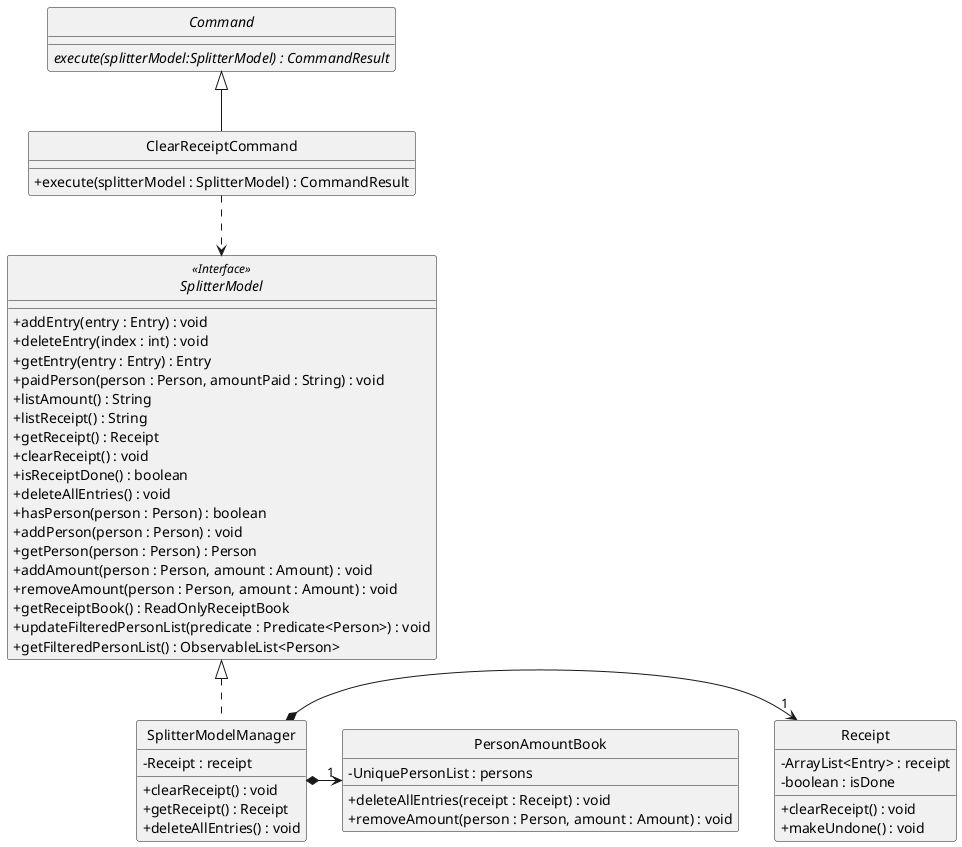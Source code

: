 @startuml
/' @author @ailanthustng'/

skinparam backgroundColor #ffffff
skinparam classAttributeIconSize 0
hide circle


abstract class Command {
    {abstract} execute(splitterModel:SplitterModel) : CommandResult
}

class ClearReceiptCommand extends Command {
    /' Fields '/

    /' Methods '/
    + execute(splitterModel : SplitterModel) : CommandResult
}

interface SplitterModel <<Interface>> {
    + addEntry(entry : Entry) : void
    + deleteEntry(index : int) : void
    + getEntry(entry : Entry) : Entry
    + paidPerson(person : Person, amountPaid : String) : void
    + listAmount() : String
    + listReceipt() : String
    + getReceipt() : Receipt
    + clearReceipt() : void
    + isReceiptDone() : boolean
    + deleteAllEntries() : void
    + hasPerson(person : Person) : boolean
    + addPerson(person : Person) : void
    + getPerson(person : Person) : Person
    + addAmount(person : Person, amount : Amount) : void
    + removeAmount(person : Person, amount : Amount) : void
    + getReceiptBook() : ReadOnlyReceiptBook
    + updateFilteredPersonList(predicate : Predicate<Person>) : void
    + getFilteredPersonList() : ObservableList<Person>
}

class SplitterModelManager implements SplitterModel {
    /' Fields '/
    - Receipt : receipt

    /' Methods '/
    + clearReceipt() : void
    + getReceipt() : Receipt
    + deleteAllEntries() : void
}

class Receipt {
    /' Fields '/
    - ArrayList<Entry> : receipt
    - boolean : isDone

    /' Methods '/
    + clearReceipt() : void
    + makeUndone() : void
}

class PersonAmountBook {
    /' Fields '/
    - UniquePersonList : persons

    /' Methods '/
    + deleteAllEntries(receipt : Receipt) : void
    + removeAmount(person : Person, amount : Amount) : void
}

ClearReceiptCommand ..> SplitterModel
SplitterModelManager *-right->"1" Receipt
SplitterModelManager *-right->"1" PersonAmountBook


@enduml

